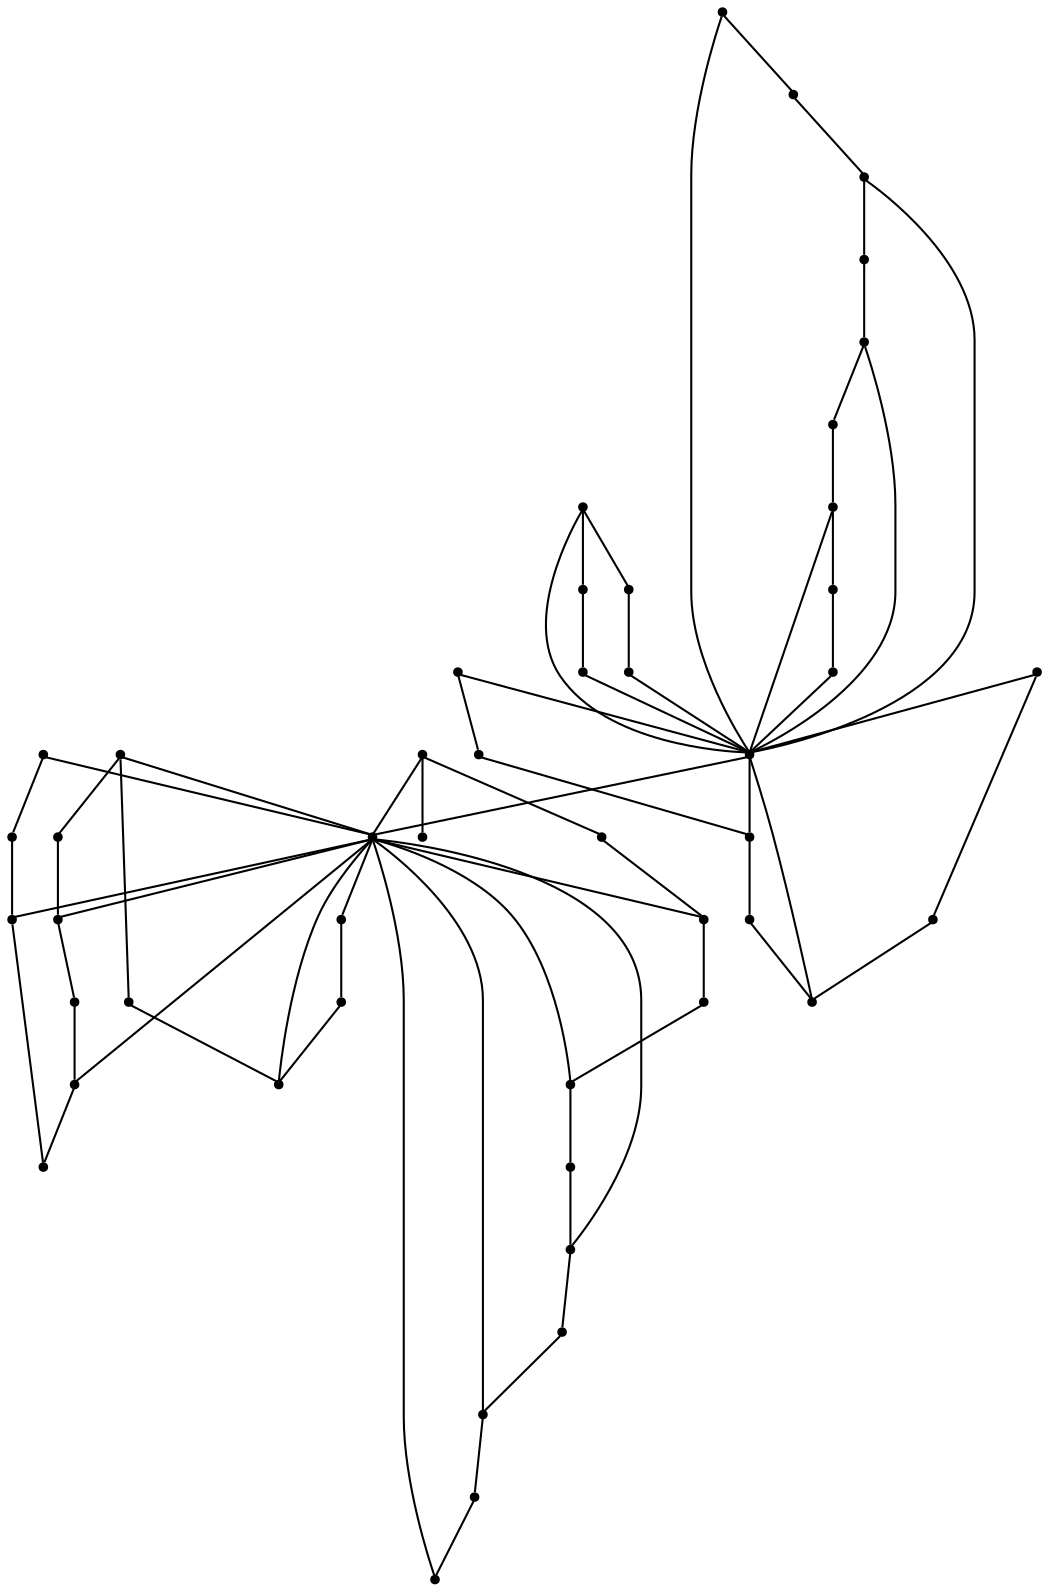 graph {
  node [shape=point,comment="{\"directed\":false,\"doi\":\"10.1007/3-540-46648-7_30\",\"figure\":\"? (2)\"}"]

  v0 [pos="1295.1618634723452,1119.6914460453972"]
  v1 [pos="1295.1618634723452,1194.9543044897946"]
  v2 [pos="1295.1618634723454,1232.7108453850437"]
  v3 [pos="1295.1618634723452,1270.7173234751726"]
  v4 [pos="1318.16478820367,1289.720562520237"]
  v5 [pos="1295.1618634723454,1308.7238015653015"]
  v6 [pos="1318.16478820367,1327.727040610366"]
  v7 [pos="1318.16478820367,1422.7432676302685"]
  v8 [pos="1295.1618634723452,1403.739996790624"]
  v9 [pos="1318.16478820367,1460.749841104138"]
  v10 [pos="1295.1618634723454,1441.7465702644936"]
  v11 [pos="1318.16478820367,1498.756319194267"]
  v12 [pos="1295.1618634723452,1479.7530801492026"]
  v13 [pos="1318.16478820367,1536.762797284396"]
  v14 [pos="1295.1618634723452,1517.7595582393315"]
  v15 [pos="1318.16478820367,1574.7692753745248"]
  v16 [pos="1295.1618634723452,1555.7660363294603"]
  v17 [pos="1295.1618634723452,1593.7725144195895"]
  v18 [pos="1318.16478820367,1138.4447161010019"]
  v19 [pos="1295.1618634723452,1157.4479551460663"]
  v20 [pos="1318.16478820367,1175.7010010715296"]
  v21 [pos="1318.16478820367,1213.9576071240192"]
  v22 [pos="1318.16478820367,1251.7140844301082"]
  v23 [pos="1295.1618634723452,1346.7302796554304"]
  v24 [pos="1318.16478820367,1612.775753464654"]
  v25 [pos="1002.1252380362498,1384.7367577455593"]
  v26 [pos="596.0744913925432,1119.6914460453972"]
  v27 [pos="912.1140256634046,1384.7367577455593"]
  v28 [pos="596.0744913925432,1232.7108453850437"]
  v29 [pos="596.0744913925432,1555.7660363294603"]
  v30 [pos="596.0744913925432,1631.7789925097184"]
  v31 [pos="574.0717463512098,1138.4447161010019"]
  v32 [pos="596.0744913925432,1194.9543044897946"]
  v33 [pos="596.0744913925432,1384.7367577455595"]
  v34 [pos="574.0717463512099,1365.733518700495"]
  v35 [pos="596.0744913925432,1422.7432676302687"]
  v36 [pos="574.0717463512098,1403.739996790624"]
  v37 [pos="596.0744913925432,1460.749841104138"]
  v38 [pos="574.0717463512099,1441.7465702644936"]
  v39 [pos="596.0744913925432,1498.756319194267"]
  v40 [pos="574.0717463512099,1479.7530801492026"]
  v41 [pos="596.0744913925432,1593.7725144195892"]
  v42 [pos="574.0717463512098,1574.769275374525"]
  v43 [pos="574.0717463512099,1612.775753464654"]
  v44 [pos="574.0717463512099,1175.7010010715296"]
  v45 [pos="596.0744913925432,1157.4479551460665"]
  v46 [pos="574.0717463512099,1213.9576071240192"]
  v47 [pos="596.0744913925432,1346.7302796554304"]

  v4 -- v5 [id="-5",pos="1318.16478820367,1289.720562520237 1295.1618634723454,1308.7238015653015 1295.1618634723454,1308.7238015653015 1295.1618634723454,1308.7238015653015"]
  v6 -- v5 [id="-6",pos="1318.16478820367,1327.727040610366 1295.1618634723454,1308.7238015653015 1295.1618634723454,1308.7238015653015 1295.1618634723454,1308.7238015653015"]
  v7 -- v8 [id="-7",pos="1318.16478820367,1422.7432676302685 1295.1618634723452,1403.739996790624 1295.1618634723452,1403.739996790624 1295.1618634723452,1403.739996790624"]
  v9 -- v10 [id="-8",pos="1318.16478820367,1460.749841104138 1295.1618634723454,1441.7465702644936 1295.1618634723454,1441.7465702644936 1295.1618634723454,1441.7465702644936"]
  v11 -- v12 [id="-9",pos="1318.16478820367,1498.756319194267 1295.1618634723452,1479.7530801492026 1295.1618634723452,1479.7530801492026 1295.1618634723452,1479.7530801492026"]
  v13 -- v14 [id="-10",pos="1318.16478820367,1536.762797284396 1295.1618634723452,1517.7595582393315 1295.1618634723452,1517.7595582393315 1295.1618634723452,1517.7595582393315"]
  v15 -- v16 [id="-11",pos="1318.16478820367,1574.7692753745248 1295.1618634723452,1555.7660363294603 1295.1618634723452,1555.7660363294603 1295.1618634723452,1555.7660363294603"]
  v19 -- v20 [id="-14",pos="1295.1618634723452,1157.4479551460663 1318.16478820367,1175.7010010715296 1318.16478820367,1175.7010010715296 1318.16478820367,1175.7010010715296"]
  v3 -- v4 [id="-17",pos="1295.1618634723452,1270.7173234751726 1318.16478820367,1289.720562520237 1318.16478820367,1289.720562520237 1318.16478820367,1289.720562520237"]
  v23 -- v6 [id="-18",pos="1295.1618634723452,1346.7302796554304 1318.16478820367,1327.727040610366 1318.16478820367,1327.727040610366 1318.16478820367,1327.727040610366"]
  v10 -- v7 [id="-19",pos="1295.1618634723454,1441.7465702644936 1318.16478820367,1422.7432676302685 1318.16478820367,1422.7432676302685 1318.16478820367,1422.7432676302685"]
  v12 -- v9 [id="-20",pos="1295.1618634723452,1479.7530801492026 1318.16478820367,1460.749841104138 1318.16478820367,1460.749841104138 1318.16478820367,1460.749841104138"]
  v14 -- v11 [id="-21",pos="1295.1618634723452,1517.7595582393315 1318.16478820367,1498.756319194267 1318.16478820367,1498.756319194267 1318.16478820367,1498.756319194267"]
  v16 -- v13 [id="-22",pos="1295.1618634723452,1555.7660363294603 1318.16478820367,1536.762797284396 1318.16478820367,1536.762797284396 1318.16478820367,1536.762797284396"]
  v17 -- v15 [id="-23",pos="1295.1618634723452,1593.7725144195895 1318.16478820367,1574.7692753745248 1318.16478820367,1574.7692753745248 1318.16478820367,1574.7692753745248"]
  v25 -- v19 [id="-33",pos="1002.1252380362498,1384.7367577455593 1295.1618634723452,1157.4479551460663 1295.1618634723452,1157.4479551460663 1295.1618634723452,1157.4479551460663"]
  v29 -- v27 [id="-37",pos="596.0744913925432,1555.7660363294603 912.1140256634046,1384.7367577455593 912.1140256634046,1384.7367577455593 912.1140256634046,1384.7367577455593"]
  v33 -- v34 [id="-42",pos="596.0744913925432,1384.7367577455595 574.0717463512099,1365.733518700495 574.0717463512099,1365.733518700495 574.0717463512099,1365.733518700495"]
  v35 -- v36 [id="-43",pos="596.0744913925432,1422.7432676302687 574.0717463512098,1403.739996790624 574.0717463512098,1403.739996790624 574.0717463512098,1403.739996790624"]
  v37 -- v38 [id="-44",pos="596.0744913925432,1460.749841104138 574.0717463512099,1441.7465702644936 574.0717463512099,1441.7465702644936 574.0717463512099,1441.7465702644936"]
  v39 -- v40 [id="-45",pos="596.0744913925432,1498.756319194267 574.0717463512099,1479.7530801492026 574.0717463512099,1479.7530801492026 574.0717463512099,1479.7530801492026"]
  v41 -- v42 [id="-46",pos="596.0744913925432,1593.7725144195892 574.0717463512098,1574.769275374525 574.0717463512098,1574.769275374525 574.0717463512098,1574.769275374525"]
  v44 -- v45 [id="-49",pos="574.0717463512099,1175.7010010715296 596.0744913925432,1157.4479551460665 596.0744913925432,1157.4479551460665 596.0744913925432,1157.4479551460665"]
  v34 -- v47 [id="-51",pos="574.0717463512099,1365.733518700495 596.0744913925432,1346.7302796554304 596.0744913925432,1346.7302796554304 596.0744913925432,1346.7302796554304"]
  v36 -- v33 [id="-52",pos="574.0717463512098,1403.739996790624 596.0744913925432,1384.7367577455595 596.0744913925432,1384.7367577455595 596.0744913925432,1384.7367577455595"]
  v38 -- v35 [id="-53",pos="574.0717463512099,1441.7465702644936 596.0744913925432,1422.7432676302687 596.0744913925432,1422.7432676302687 596.0744913925432,1422.7432676302687"]
  v40 -- v37 [id="-54",pos="574.0717463512099,1479.7530801492026 596.0744913925432,1460.749841104138 596.0744913925432,1460.749841104138 596.0744913925432,1460.749841104138"]
  v42 -- v29 [id="-55",pos="574.0717463512098,1574.769275374525 596.0744913925432,1555.7660363294603 596.0744913925432,1555.7660363294603 596.0744913925432,1555.7660363294603"]
  v0 -- v18 [id="-1",pos="1295.1618634723452,1119.6914460453972 1318.16478820367,1138.4447161010019 1318.16478820367,1138.4447161010019 1318.16478820367,1138.4447161010019"]
  v1 -- v20 [id="-2",pos="1295.1618634723452,1194.9543044897946 1318.16478820367,1175.7010010715296 1318.16478820367,1175.7010010715296 1318.16478820367,1175.7010010715296"]
  v2 -- v21 [id="-3",pos="1295.1618634723454,1232.7108453850437 1318.16478820367,1213.9576071240192 1318.16478820367,1213.9576071240192 1318.16478820367,1213.9576071240192"]
  v3 -- v22 [id="-4",pos="1295.1618634723452,1270.7173234751726 1318.16478820367,1251.7140844301082 1318.16478820367,1251.7140844301082 1318.16478820367,1251.7140844301082"]
  v17 -- v24 [id="-12",pos="1295.1618634723452,1593.7725144195895 1318.16478820367,1612.775753464654 1318.16478820367,1612.775753464654 1318.16478820367,1612.775753464654"]
  v18 -- v19 [id="-13",pos="1318.16478820367,1138.4447161010019 1295.1618634723452,1157.4479551460663 1295.1618634723452,1157.4479551460663 1295.1618634723452,1157.4479551460663"]
  v21 -- v1 [id="-15",pos="1318.16478820367,1213.9576071240192 1295.1618634723452,1194.9543044897946 1295.1618634723452,1194.9543044897946 1295.1618634723452,1194.9543044897946"]
  v22 -- v2 [id="-16",pos="1318.16478820367,1251.7140844301082 1295.1618634723454,1232.7108453850437 1295.1618634723454,1232.7108453850437 1295.1618634723454,1232.7108453850437"]
  v5 -- v25 [id="-25",pos="1295.1618634723454,1308.7238015653015 1002.1252380362498,1384.7367577455593 1002.1252380362498,1384.7367577455593 1002.1252380362498,1384.7367577455593"]
  v12 -- v25 [id="-26",pos="1295.1618634723452,1479.7530801492026 1002.1252380362498,1384.7367577455593 1002.1252380362498,1384.7367577455593 1002.1252380362498,1384.7367577455593"]
  v3 -- v25 [id="-27",pos="1295.1618634723452,1270.7173234751726 1002.1252380362498,1384.7367577455593 1002.1252380362498,1384.7367577455593 1002.1252380362498,1384.7367577455593"]
  v14 -- v25 [id="-28",pos="1295.1618634723452,1517.7595582393315 1002.1252380362498,1384.7367577455593 1002.1252380362498,1384.7367577455593 1002.1252380362498,1384.7367577455593"]
  v1 -- v25 [id="-29",pos="1295.1618634723452,1194.9543044897946 1002.1252380362498,1384.7367577455593 1002.1252380362498,1384.7367577455593 1002.1252380362498,1384.7367577455593"]
  v25 -- v16 [id="-30",pos="1002.1252380362498,1384.7367577455593 1295.1618634723452,1555.7660363294603 1295.1618634723452,1555.7660363294603 1295.1618634723452,1555.7660363294603"]
  v17 -- v25 [id="-31",pos="1295.1618634723452,1593.7725144195895 1002.1252380362498,1384.7367577455593 1002.1252380362498,1384.7367577455593 1002.1252380362498,1384.7367577455593"]
  v0 -- v25 [id="-32",pos="1295.1618634723452,1119.6914460453972 1002.1252380362498,1384.7367577455593 1002.1252380362498,1384.7367577455593 1002.1252380362498,1384.7367577455593"]
  v26 -- v27 [id="-34",pos="596.0744913925432,1119.6914460453972 912.1140256634046,1384.7367577455593 912.1140256634046,1384.7367577455593 912.1140256634046,1384.7367577455593"]
  v27 -- v32 [id="-35",pos="912.1140256634046,1384.7367577455593 596.0744913925432,1194.9543044897946 596.0744913925432,1194.9543044897946 596.0744913925432,1194.9543044897946"]
  v28 -- v27 [id="-36",pos="596.0744913925432,1232.7108453850437 912.1140256634046,1384.7367577455593 912.1140256634046,1384.7367577455593 912.1140256634046,1384.7367577455593"]
  v30 -- v27 [id="-38",pos="596.0744913925432,1631.7789925097184 912.1140256634046,1384.7367577455593 912.1140256634046,1384.7367577455593 912.1140256634046,1384.7367577455593"]
  v31 -- v45 [id="-39",pos="574.0717463512098,1138.4447161010019 596.0744913925432,1157.4479551460665 596.0744913925432,1157.4479551460665 596.0744913925432,1157.4479551460665"]
  v32 -- v44 [id="-40",pos="596.0744913925432,1194.9543044897946 574.0717463512099,1175.7010010715296 574.0717463512099,1175.7010010715296 574.0717463512099,1175.7010010715296"]
  v28 -- v46 [id="-41",pos="596.0744913925432,1232.7108453850437 574.0717463512099,1213.9576071240192 574.0717463512099,1213.9576071240192 574.0717463512099,1213.9576071240192"]
  v43 -- v30 [id="-47",pos="574.0717463512099,1612.775753464654 596.0744913925432,1631.7789925097184 596.0744913925432,1631.7789925097184 596.0744913925432,1631.7789925097184"]
  v26 -- v31 [id="-48",pos="596.0744913925432,1119.6914460453972 574.0717463512098,1138.4447161010019 574.0717463512098,1138.4447161010019 574.0717463512098,1138.4447161010019"]
  v46 -- v32 [id="-50",pos="574.0717463512099,1213.9576071240192 596.0744913925432,1194.9543044897946 596.0744913925432,1194.9543044897946 596.0744913925432,1194.9543044897946"]
  v41 -- v43 [id="-56",pos="596.0744913925432,1593.7725144195892 574.0717463512099,1612.775753464654 574.0717463512099,1612.775753464654 574.0717463512099,1612.775753464654"]
  v25 -- v23 [id="-407",pos="1002.1252380362498,1384.7367577455593 1295.1618634723452,1346.7302796554304 1295.1618634723452,1346.7302796554304 1295.1618634723452,1346.7302796554304"]
  v25 -- v8 [id="-408",pos="1002.1252380362498,1384.7367577455593 1295.1618634723452,1403.739996790624 1295.1618634723452,1403.739996790624 1295.1618634723452,1403.739996790624"]
  v25 -- v10 [id="-409",pos="1002.1252380362498,1384.7367577455593 1295.1618634723454,1441.7465702644936 1295.1618634723454,1441.7465702644936 1295.1618634723454,1441.7465702644936"]
  v25 -- v2 [id="-412",pos="1002.1252380362498,1384.7367577455593 1295.1618634723454,1232.7108453850437 1295.1618634723454,1232.7108453850437 1295.1618634723454,1232.7108453850437"]
  v27 -- v25 [id="-514",pos="912.1140256634046,1384.7367577455593 1002.1252380362498,1384.7367577455593 1002.1252380362498,1384.7367577455593 1002.1252380362498,1384.7367577455593"]
  v47 -- v27 [id="-693",pos="596.0744913925432,1346.7302796554304 912.1140256634046,1384.7367577455593 912.1140256634046,1384.7367577455593 912.1140256634046,1384.7367577455593"]
  v33 -- v27 [id="-694",pos="596.0744913925432,1384.7367577455595 912.1140256634046,1384.7367577455593 912.1140256634046,1384.7367577455593 912.1140256634046,1384.7367577455593"]
  v35 -- v27 [id="-695",pos="596.0744913925432,1422.7432676302687 912.1140256634046,1384.7367577455593 912.1140256634046,1384.7367577455593 912.1140256634046,1384.7367577455593"]
  v37 -- v27 [id="-696",pos="596.0744913925432,1460.749841104138 912.1140256634046,1384.7367577455593 912.1140256634046,1384.7367577455593 912.1140256634046,1384.7367577455593"]
  v39 -- v27 [id="-697",pos="596.0744913925432,1498.756319194267 912.1140256634046,1384.7367577455593 912.1140256634046,1384.7367577455593 912.1140256634046,1384.7367577455593"]
  v45 -- v27 [id="-698",pos="596.0744913925432,1157.4479551460665 912.1140256634046,1384.7367577455593 912.1140256634046,1384.7367577455593 912.1140256634046,1384.7367577455593"]
  v41 -- v27 [id="-702",pos="596.0744913925432,1593.7725144195892 912.1140256634046,1384.7367577455593 912.1140256634046,1384.7367577455593 912.1140256634046,1384.7367577455593"]
}